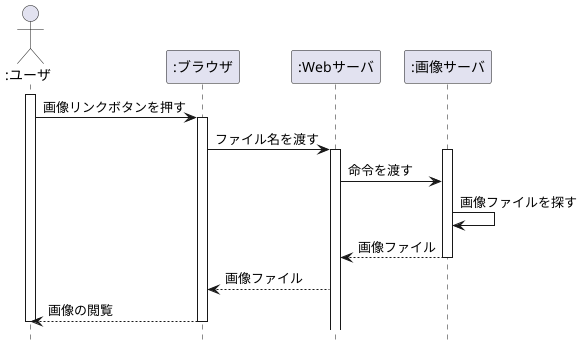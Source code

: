 @startuml
hide footbox
actor ":ユーザ" as user
participant ":ブラウザ" as browse
participant ":Webサーバ" as web
participant ":画像サーバ" as image
activate user
    user -> browse :画像リンクボタンを押す
    activate browse
        browse -> web : ファイル名を渡す
        activate web
            activate image
                web -> image :命令を渡す
                image -> image :画像ファイルを探す
                image --> web :画像ファイル
            deactivate image
        web --> browse :画像ファイル
     browse --> user :画像の閲覧
    deactivate browse
deactivate user
@enduml